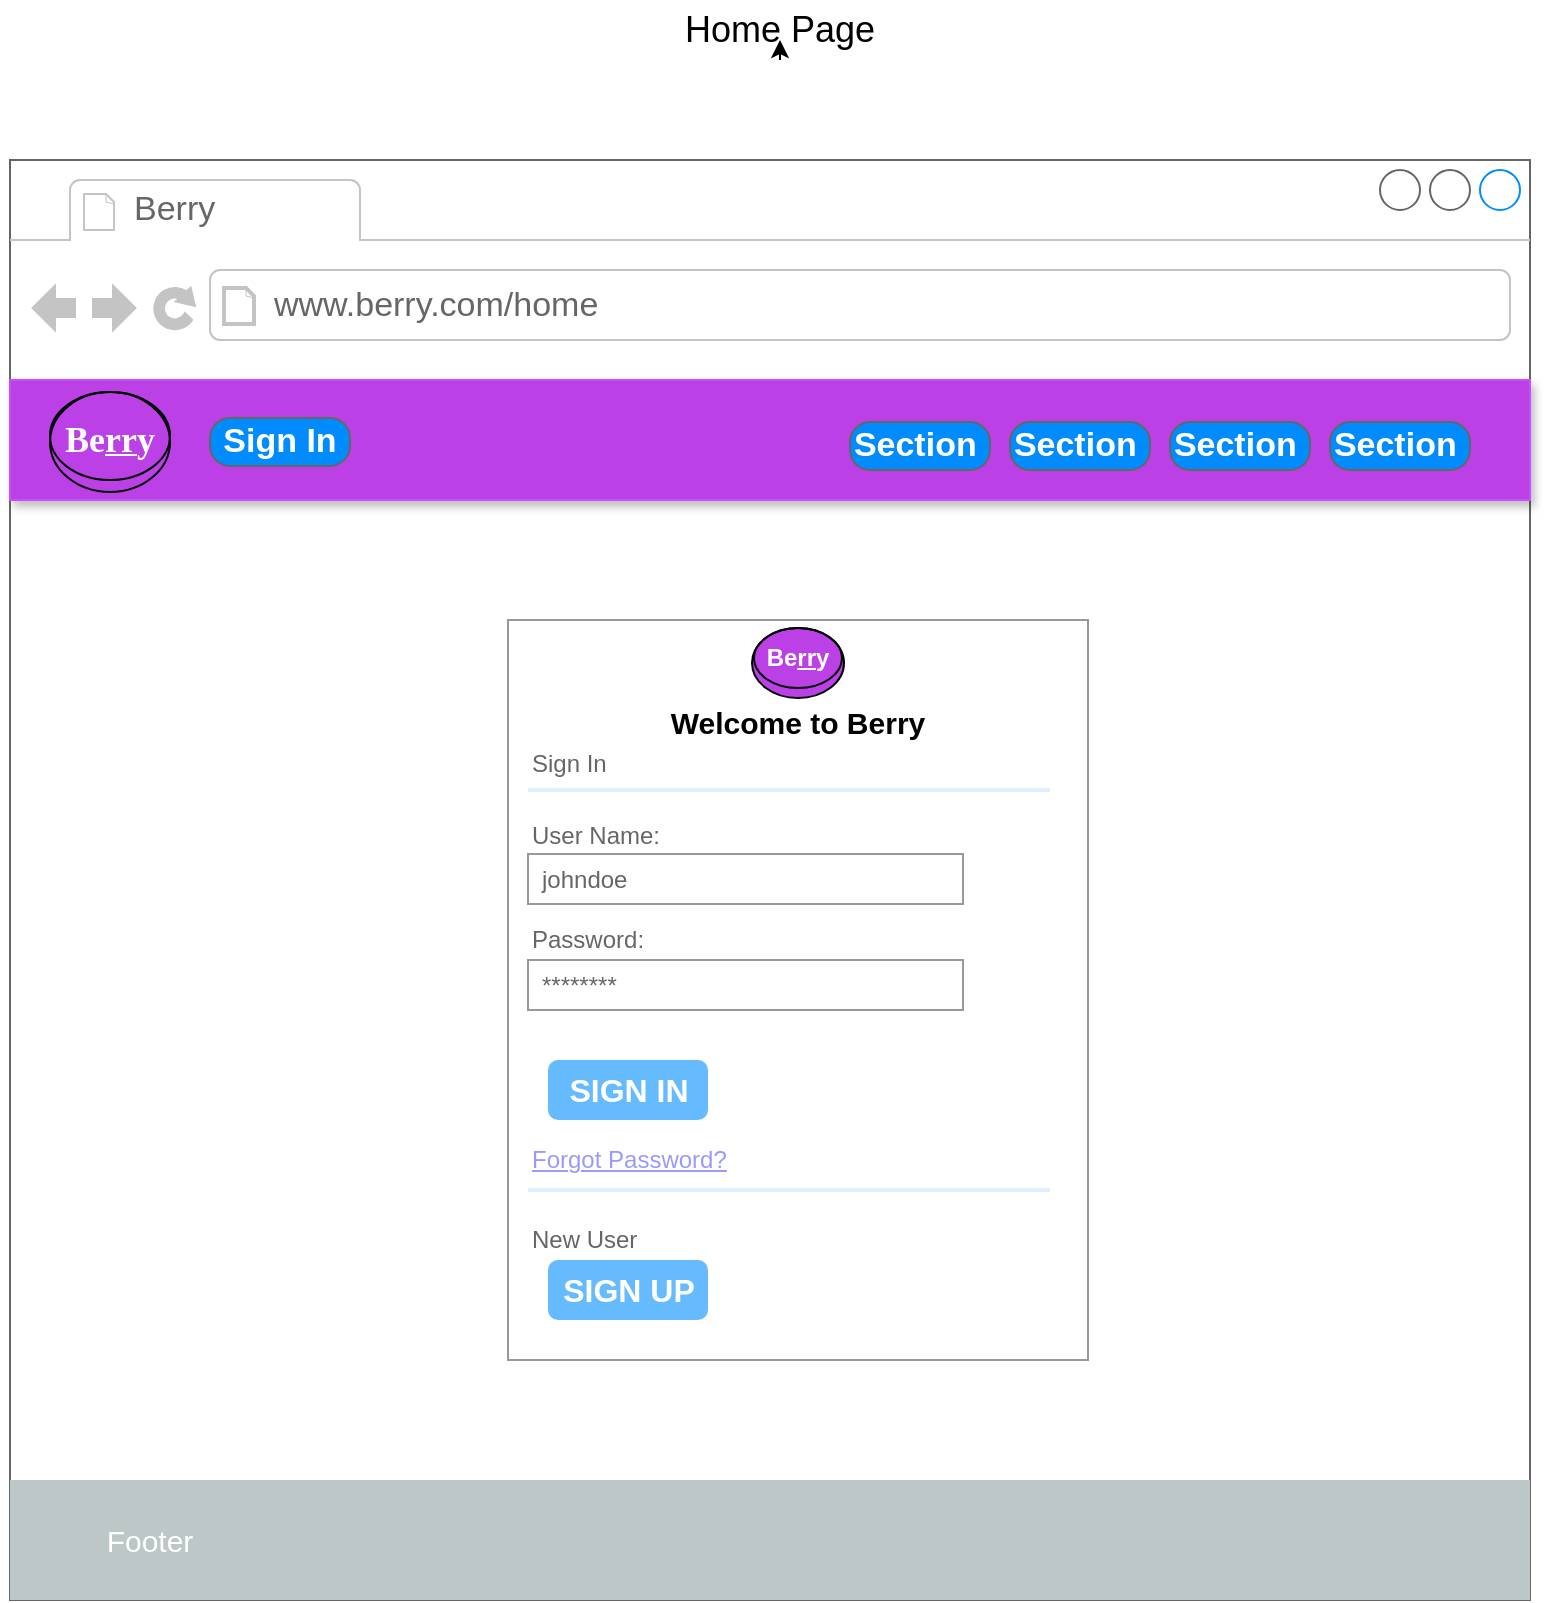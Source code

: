 <mxfile version="21.0.2" type="github">
  <diagram name="Page-1" id="pPS_hP2DEgWRu8ovYQSb">
    <mxGraphModel dx="1313" dy="1763" grid="1" gridSize="10" guides="1" tooltips="1" connect="1" arrows="1" fold="1" page="1" pageScale="1" pageWidth="850" pageHeight="1100" math="0" shadow="0">
      <root>
        <mxCell id="0" />
        <mxCell id="1" parent="0" />
        <mxCell id="0CpnknEz5siZGdE-Nhfz-11" value="" style="strokeWidth=1;shadow=0;dashed=0;align=center;html=1;shape=mxgraph.mockup.containers.browserWindow;rSize=0;strokeColor=#666666;strokeColor2=#008cff;strokeColor3=#c4c4c4;mainText=,;recursiveResize=0;" vertex="1" parent="1">
          <mxGeometry x="40" y="-980" width="760" height="720" as="geometry" />
        </mxCell>
        <mxCell id="0CpnknEz5siZGdE-Nhfz-12" value="Berry" style="strokeWidth=1;shadow=0;dashed=0;align=center;html=1;shape=mxgraph.mockup.containers.anchor;fontSize=17;fontColor=#666666;align=left;whiteSpace=wrap;" vertex="1" parent="0CpnknEz5siZGdE-Nhfz-11">
          <mxGeometry x="60" y="12" width="110" height="26" as="geometry" />
        </mxCell>
        <mxCell id="0CpnknEz5siZGdE-Nhfz-13" value="www.berry.com/home" style="strokeWidth=1;shadow=0;dashed=0;align=center;html=1;shape=mxgraph.mockup.containers.anchor;rSize=0;fontSize=17;fontColor=#666666;align=left;" vertex="1" parent="0CpnknEz5siZGdE-Nhfz-11">
          <mxGeometry x="130" y="60" width="250" height="26" as="geometry" />
        </mxCell>
        <mxCell id="0CpnknEz5siZGdE-Nhfz-16" value="" style="strokeWidth=1;shadow=0;dashed=0;align=center;html=1;shape=mxgraph.mockup.forms.rrect;rSize=0;strokeColor=#999999;fillColor=#ffffff;" vertex="1" parent="0CpnknEz5siZGdE-Nhfz-11">
          <mxGeometry x="249" y="230" width="290" height="370" as="geometry" />
        </mxCell>
        <mxCell id="0CpnknEz5siZGdE-Nhfz-17" value="Sign In" style="strokeWidth=1;shadow=0;dashed=0;align=center;html=1;shape=mxgraph.mockup.forms.anchor;fontSize=12;fontColor=#666666;align=left;resizeWidth=1;spacingLeft=0;" vertex="1" parent="0CpnknEz5siZGdE-Nhfz-16">
          <mxGeometry width="145" height="20" relative="1" as="geometry">
            <mxPoint x="10" y="62" as="offset" />
          </mxGeometry>
        </mxCell>
        <mxCell id="0CpnknEz5siZGdE-Nhfz-18" value="" style="shape=line;strokeColor=#ddeeff;strokeWidth=2;html=1;resizeWidth=1;" vertex="1" parent="0CpnknEz5siZGdE-Nhfz-16">
          <mxGeometry width="261" height="10" relative="1" as="geometry">
            <mxPoint x="10" y="80" as="offset" />
          </mxGeometry>
        </mxCell>
        <mxCell id="0CpnknEz5siZGdE-Nhfz-19" value="User Name:" style="strokeWidth=1;shadow=0;dashed=0;align=center;html=1;shape=mxgraph.mockup.forms.anchor;fontSize=12;fontColor=#666666;align=left;resizeWidth=1;spacingLeft=0;" vertex="1" parent="0CpnknEz5siZGdE-Nhfz-16">
          <mxGeometry width="145" height="20" relative="1" as="geometry">
            <mxPoint x="10" y="98" as="offset" />
          </mxGeometry>
        </mxCell>
        <mxCell id="0CpnknEz5siZGdE-Nhfz-20" value="johndoe" style="strokeWidth=1;shadow=0;dashed=0;align=center;html=1;shape=mxgraph.mockup.forms.rrect;rSize=0;strokeColor=#999999;fontColor=#666666;align=left;spacingLeft=5;resizeWidth=1;" vertex="1" parent="0CpnknEz5siZGdE-Nhfz-16">
          <mxGeometry width="217.5" height="25" relative="1" as="geometry">
            <mxPoint x="10" y="117" as="offset" />
          </mxGeometry>
        </mxCell>
        <mxCell id="0CpnknEz5siZGdE-Nhfz-21" value="Password:" style="strokeWidth=1;shadow=0;dashed=0;align=center;html=1;shape=mxgraph.mockup.forms.anchor;fontSize=12;fontColor=#666666;align=left;resizeWidth=1;spacingLeft=0;" vertex="1" parent="0CpnknEz5siZGdE-Nhfz-16">
          <mxGeometry width="145" height="20" relative="1" as="geometry">
            <mxPoint x="10" y="150" as="offset" />
          </mxGeometry>
        </mxCell>
        <mxCell id="0CpnknEz5siZGdE-Nhfz-22" value="********" style="strokeWidth=1;shadow=0;dashed=0;align=center;html=1;shape=mxgraph.mockup.forms.rrect;rSize=0;strokeColor=#999999;fontColor=#666666;align=left;spacingLeft=5;resizeWidth=1;" vertex="1" parent="0CpnknEz5siZGdE-Nhfz-16">
          <mxGeometry width="217.5" height="25" relative="1" as="geometry">
            <mxPoint x="10" y="170" as="offset" />
          </mxGeometry>
        </mxCell>
        <mxCell id="0CpnknEz5siZGdE-Nhfz-23" value="SIGN IN" style="strokeWidth=1;shadow=0;dashed=0;align=center;html=1;shape=mxgraph.mockup.forms.rrect;rSize=5;strokeColor=none;fontColor=#ffffff;fillColor=#66bbff;fontSize=16;fontStyle=1;" vertex="1" parent="0CpnknEz5siZGdE-Nhfz-16">
          <mxGeometry y="1" width="80" height="30" relative="1" as="geometry">
            <mxPoint x="20" y="-150" as="offset" />
          </mxGeometry>
        </mxCell>
        <mxCell id="0CpnknEz5siZGdE-Nhfz-24" value="Forgot Password?" style="strokeWidth=1;shadow=0;dashed=0;align=center;html=1;shape=mxgraph.mockup.forms.anchor;fontSize=12;fontColor=#9999ff;align=left;spacingLeft=0;fontStyle=4;resizeWidth=1;" vertex="1" parent="0CpnknEz5siZGdE-Nhfz-16">
          <mxGeometry y="1" width="217.5" height="20" relative="1" as="geometry">
            <mxPoint x="10" y="-110" as="offset" />
          </mxGeometry>
        </mxCell>
        <mxCell id="0CpnknEz5siZGdE-Nhfz-25" value="" style="shape=line;strokeColor=#ddeeff;strokeWidth=2;html=1;resizeWidth=1;" vertex="1" parent="0CpnknEz5siZGdE-Nhfz-16">
          <mxGeometry y="1" width="261" height="10" relative="1" as="geometry">
            <mxPoint x="10" y="-90" as="offset" />
          </mxGeometry>
        </mxCell>
        <mxCell id="0CpnknEz5siZGdE-Nhfz-26" value="New User" style="strokeWidth=1;shadow=0;dashed=0;align=center;html=1;shape=mxgraph.mockup.forms.anchor;fontSize=12;fontColor=#666666;align=left;spacingLeft=0;resizeWidth=1;" vertex="1" parent="0CpnknEz5siZGdE-Nhfz-16">
          <mxGeometry y="1" width="217.5" height="20" relative="1" as="geometry">
            <mxPoint x="10" y="-70" as="offset" />
          </mxGeometry>
        </mxCell>
        <mxCell id="0CpnknEz5siZGdE-Nhfz-27" value="SIGN UP" style="strokeWidth=1;shadow=0;dashed=0;align=center;html=1;shape=mxgraph.mockup.forms.rrect;rSize=5;strokeColor=none;fontColor=#ffffff;fillColor=#66bbff;fontSize=16;fontStyle=1;" vertex="1" parent="0CpnknEz5siZGdE-Nhfz-16">
          <mxGeometry y="1" width="80" height="30" relative="1" as="geometry">
            <mxPoint x="20" y="-50" as="offset" />
          </mxGeometry>
        </mxCell>
        <mxCell id="0CpnknEz5siZGdE-Nhfz-42" value="&lt;b&gt;&lt;font style=&quot;font-size: 15px;&quot;&gt;Welcome to Berry&lt;/font&gt;&lt;/b&gt;" style="text;html=1;strokeColor=none;fillColor=none;align=center;verticalAlign=middle;whiteSpace=wrap;rounded=0;" vertex="1" parent="0CpnknEz5siZGdE-Nhfz-16">
          <mxGeometry x="55" y="36" width="180" height="30" as="geometry" />
        </mxCell>
        <mxCell id="0CpnknEz5siZGdE-Nhfz-44" value="" style="ellipse;whiteSpace=wrap;html=1;fillColor=#bb41e7;gradientColor=none;" vertex="1" parent="0CpnknEz5siZGdE-Nhfz-16">
          <mxGeometry x="122" y="4" width="46" height="35" as="geometry" />
        </mxCell>
        <mxCell id="0CpnknEz5siZGdE-Nhfz-43" value="" style="ellipse;whiteSpace=wrap;html=1;fillColor=none;" vertex="1" parent="0CpnknEz5siZGdE-Nhfz-16">
          <mxGeometry x="123" y="4" width="44" height="30" as="geometry" />
        </mxCell>
        <mxCell id="0CpnknEz5siZGdE-Nhfz-47" value="&lt;b&gt;&lt;font color=&quot;#ffffff&quot;&gt;Be&lt;u&gt;rr&lt;/u&gt;y&lt;/font&gt;&lt;/b&gt;" style="text;html=1;strokeColor=none;fillColor=none;align=center;verticalAlign=middle;whiteSpace=wrap;rounded=0;" vertex="1" parent="0CpnknEz5siZGdE-Nhfz-16">
          <mxGeometry x="115" y="4" width="60" height="30" as="geometry" />
        </mxCell>
        <mxCell id="0CpnknEz5siZGdE-Nhfz-31" value="" style="rounded=0;whiteSpace=wrap;html=1;fillColor=#BB41E7;strokeColor=#C94DFF;shadow=1;" vertex="1" parent="0CpnknEz5siZGdE-Nhfz-11">
          <mxGeometry y="110" width="760" height="60" as="geometry" />
        </mxCell>
        <mxCell id="0CpnknEz5siZGdE-Nhfz-33" value="" style="ellipse;whiteSpace=wrap;html=1;fillStyle=dots;fillColor=none;" vertex="1" parent="0CpnknEz5siZGdE-Nhfz-11">
          <mxGeometry x="20" y="116" width="60" height="50" as="geometry" />
        </mxCell>
        <mxCell id="0CpnknEz5siZGdE-Nhfz-34" value="&lt;font size=&quot;1&quot; data-font-src=&quot;https://fonts.googleapis.com/css?family=Poppins&quot; face=&quot;Poppins&quot; color=&quot;#ffffff&quot;&gt;&lt;b style=&quot;font-size: 18px;&quot;&gt;Be&lt;u&gt;rr&lt;/u&gt;y&lt;/b&gt;&lt;/font&gt;" style="text;html=1;strokeColor=none;fillColor=none;align=center;verticalAlign=middle;whiteSpace=wrap;rounded=0;" vertex="1" parent="0CpnknEz5siZGdE-Nhfz-11">
          <mxGeometry x="20" y="125" width="60" height="30" as="geometry" />
        </mxCell>
        <mxCell id="0CpnknEz5siZGdE-Nhfz-35" value="Section&amp;nbsp;" style="strokeWidth=1;shadow=0;dashed=0;align=center;html=1;shape=mxgraph.mockup.buttons.button;strokeColor=#666666;fontColor=#ffffff;mainText=;buttonStyle=round;fontSize=17;fontStyle=1;fillColor=#008cff;whiteSpace=wrap;" vertex="1" parent="0CpnknEz5siZGdE-Nhfz-11">
          <mxGeometry x="420" y="131" width="70" height="24" as="geometry" />
        </mxCell>
        <mxCell id="0CpnknEz5siZGdE-Nhfz-36" value="Section&amp;nbsp;" style="strokeWidth=1;shadow=0;dashed=0;align=center;html=1;shape=mxgraph.mockup.buttons.button;strokeColor=#666666;fontColor=#ffffff;mainText=;buttonStyle=round;fontSize=17;fontStyle=1;fillColor=#008cff;whiteSpace=wrap;" vertex="1" parent="0CpnknEz5siZGdE-Nhfz-11">
          <mxGeometry x="500" y="131" width="70" height="24" as="geometry" />
        </mxCell>
        <mxCell id="0CpnknEz5siZGdE-Nhfz-37" value="Section&amp;nbsp;" style="strokeWidth=1;shadow=0;dashed=0;align=center;html=1;shape=mxgraph.mockup.buttons.button;strokeColor=#666666;fontColor=#ffffff;mainText=;buttonStyle=round;fontSize=17;fontStyle=1;fillColor=#008cff;whiteSpace=wrap;" vertex="1" parent="0CpnknEz5siZGdE-Nhfz-11">
          <mxGeometry x="580" y="131" width="70" height="24" as="geometry" />
        </mxCell>
        <mxCell id="0CpnknEz5siZGdE-Nhfz-38" value="Section&amp;nbsp;" style="strokeWidth=1;shadow=0;dashed=0;align=center;html=1;shape=mxgraph.mockup.buttons.button;strokeColor=#666666;fontColor=#ffffff;mainText=;buttonStyle=round;fontSize=17;fontStyle=1;fillColor=#008cff;whiteSpace=wrap;" vertex="1" parent="0CpnknEz5siZGdE-Nhfz-11">
          <mxGeometry x="660" y="131" width="70" height="24" as="geometry" />
        </mxCell>
        <mxCell id="0CpnknEz5siZGdE-Nhfz-39" value="" style="ellipse;whiteSpace=wrap;html=1;fillColor=none;" vertex="1" parent="0CpnknEz5siZGdE-Nhfz-11">
          <mxGeometry x="20" y="116" width="60" height="44" as="geometry" />
        </mxCell>
        <mxCell id="0CpnknEz5siZGdE-Nhfz-40" value="Sign In" style="strokeWidth=1;shadow=0;dashed=0;align=center;html=1;shape=mxgraph.mockup.buttons.button;strokeColor=#666666;fontColor=#ffffff;mainText=;buttonStyle=round;fontSize=17;fontStyle=1;fillColor=#008cff;whiteSpace=wrap;" vertex="1" parent="0CpnknEz5siZGdE-Nhfz-11">
          <mxGeometry x="100" y="129" width="70" height="24" as="geometry" />
        </mxCell>
        <mxCell id="0CpnknEz5siZGdE-Nhfz-41" value="" style="rounded=0;whiteSpace=wrap;html=1;strokeColor=none;fillColor=#BDC7C7;" vertex="1" parent="0CpnknEz5siZGdE-Nhfz-11">
          <mxGeometry y="660" width="760" height="60" as="geometry" />
        </mxCell>
        <mxCell id="0CpnknEz5siZGdE-Nhfz-49" value="&lt;font color=&quot;#ffffff&quot; style=&quot;font-size: 15px;&quot;&gt;Footer&lt;/font&gt;" style="text;html=1;strokeColor=none;fillColor=none;align=center;verticalAlign=middle;whiteSpace=wrap;rounded=0;" vertex="1" parent="0CpnknEz5siZGdE-Nhfz-11">
          <mxGeometry x="20" y="675" width="100" height="30" as="geometry" />
        </mxCell>
        <mxCell id="0CpnknEz5siZGdE-Nhfz-14" value="&lt;font style=&quot;font-size: 18px;&quot;&gt;Home Page&lt;/font&gt;" style="text;html=1;strokeColor=none;fillColor=none;align=center;verticalAlign=middle;whiteSpace=wrap;rounded=0;" vertex="1" parent="1">
          <mxGeometry x="175" y="-1060" width="500" height="30" as="geometry" />
        </mxCell>
        <mxCell id="0CpnknEz5siZGdE-Nhfz-15" style="edgeStyle=orthogonalEdgeStyle;rounded=0;orthogonalLoop=1;jettySize=auto;html=1;exitX=0.5;exitY=1;exitDx=0;exitDy=0;entryX=0.5;entryY=0.667;entryDx=0;entryDy=0;entryPerimeter=0;" edge="1" parent="1" source="0CpnknEz5siZGdE-Nhfz-14" target="0CpnknEz5siZGdE-Nhfz-14">
          <mxGeometry relative="1" as="geometry" />
        </mxCell>
      </root>
    </mxGraphModel>
  </diagram>
</mxfile>
